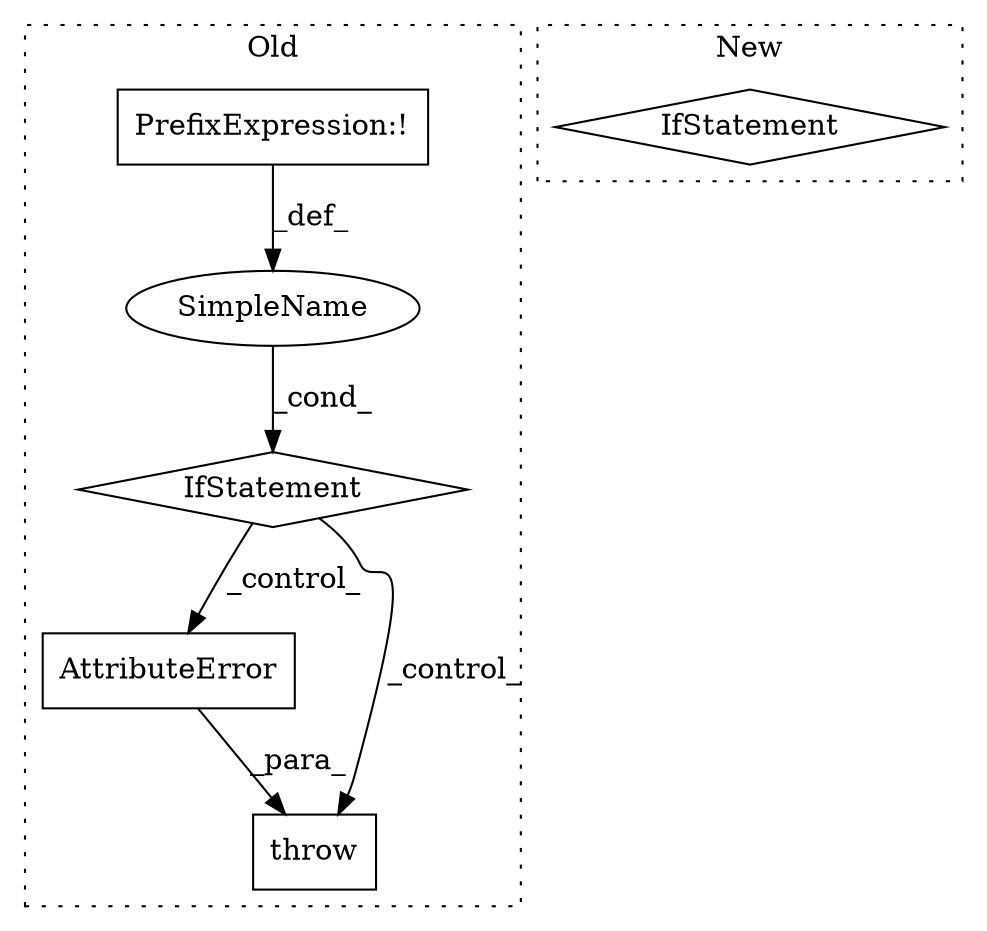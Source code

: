 digraph G {
subgraph cluster0 {
1 [label="AttributeError" a="32" s="2110,2168" l="15,1" shape="box"];
3 [label="throw" a="53" s="2104" l="6" shape="box"];
4 [label="SimpleName" a="42" s="" l="" shape="ellipse"];
5 [label="IfStatement" a="25" s="2054,2092" l="4,2" shape="diamond"];
6 [label="PrefixExpression:!" a="38" s="2058" l="1" shape="box"];
label = "Old";
style="dotted";
}
subgraph cluster1 {
2 [label="IfStatement" a="25" s="1706,1743" l="4,2" shape="diamond"];
label = "New";
style="dotted";
}
1 -> 3 [label="_para_"];
4 -> 5 [label="_cond_"];
5 -> 1 [label="_control_"];
5 -> 3 [label="_control_"];
6 -> 4 [label="_def_"];
}